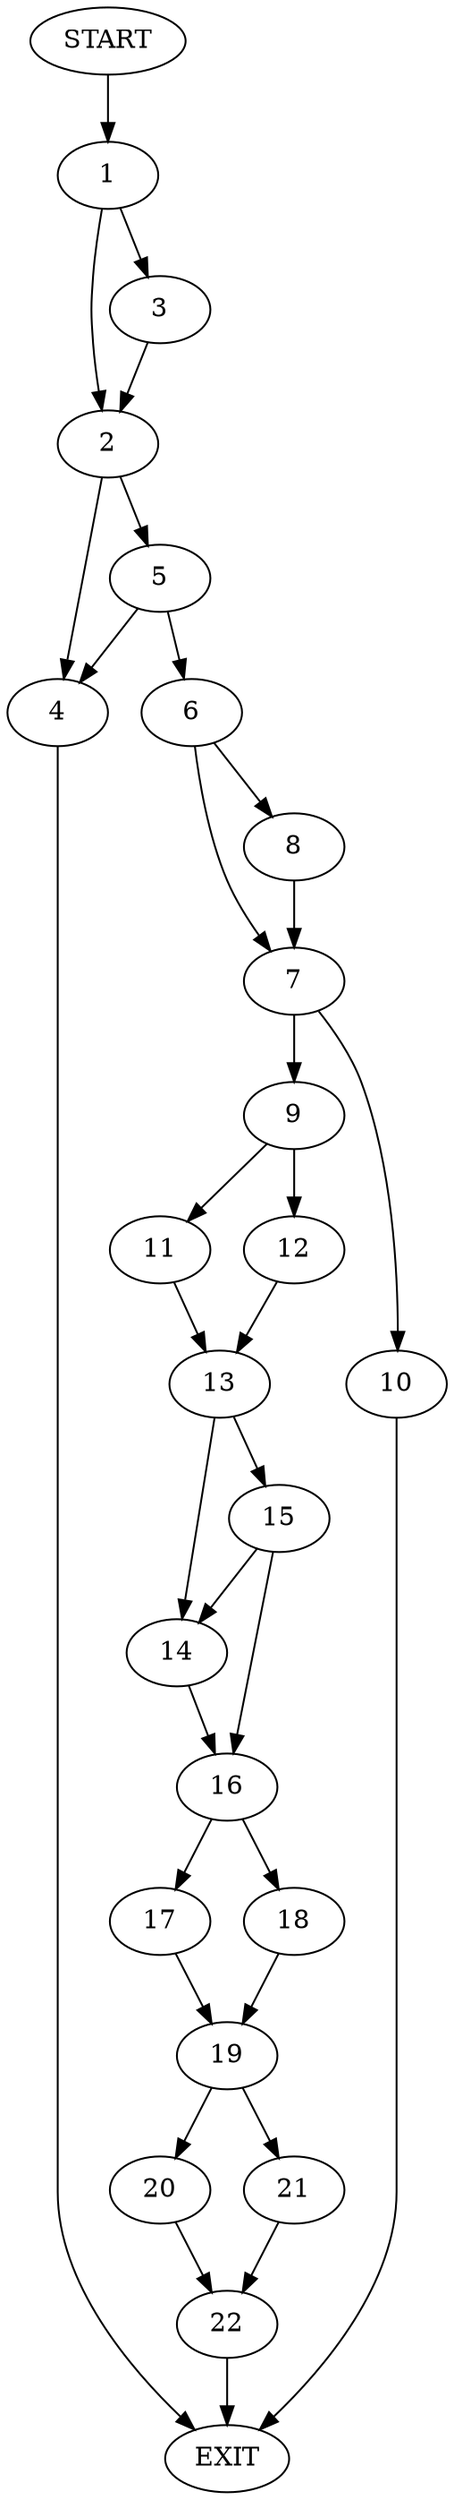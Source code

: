 digraph {
0 [label="START"]
23 [label="EXIT"]
0 -> 1
1 -> 2
1 -> 3
2 -> 4
2 -> 5
3 -> 2
5 -> 4
5 -> 6
4 -> 23
6 -> 7
6 -> 8
8 -> 7
7 -> 9
7 -> 10
9 -> 11
9 -> 12
10 -> 23
11 -> 13
12 -> 13
13 -> 14
13 -> 15
14 -> 16
15 -> 16
15 -> 14
16 -> 17
16 -> 18
17 -> 19
18 -> 19
19 -> 20
19 -> 21
21 -> 22
20 -> 22
22 -> 23
}
